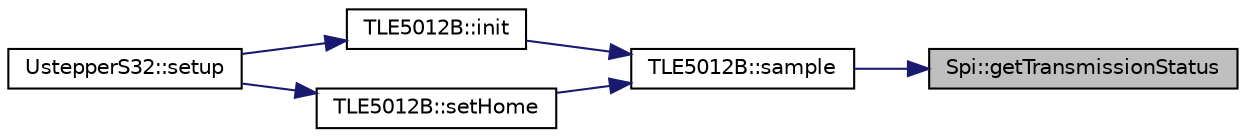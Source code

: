 digraph "Spi::getTransmissionStatus"
{
 // LATEX_PDF_SIZE
  edge [fontname="Helvetica",fontsize="10",labelfontname="Helvetica",labelfontsize="10"];
  node [fontname="Helvetica",fontsize="10",shape=record];
  rankdir="RL";
  Node1 [label="Spi::getTransmissionStatus",height=0.2,width=0.4,color="black", fillcolor="grey75", style="filled", fontcolor="black",tooltip=" "];
  Node1 -> Node2 [dir="back",color="midnightblue",fontsize="10",style="solid",fontname="Helvetica"];
  Node2 [label="TLE5012B::sample",height=0.2,width=0.4,color="black", fillcolor="white", style="filled",URL="$classTLE5012B.html#aa2fd38efe1afcbf9762864144a509344",tooltip=" "];
  Node2 -> Node3 [dir="back",color="midnightblue",fontsize="10",style="solid",fontname="Helvetica"];
  Node3 [label="TLE5012B::init",height=0.2,width=0.4,color="black", fillcolor="white", style="filled",URL="$classTLE5012B.html#a328bf23d2b7fdc7ce77b2c041ba4c661",tooltip=" "];
  Node3 -> Node4 [dir="back",color="midnightblue",fontsize="10",style="solid",fontname="Helvetica"];
  Node4 [label="UstepperS32::setup",height=0.2,width=0.4,color="black", fillcolor="white", style="filled",URL="$classUstepperS32.html#a9db3b9f02f66bb17424b3e114c851d37",tooltip="Initializes the different parts of the uStepper S object."];
  Node2 -> Node5 [dir="back",color="midnightblue",fontsize="10",style="solid",fontname="Helvetica"];
  Node5 [label="TLE5012B::setHome",height=0.2,width=0.4,color="black", fillcolor="white", style="filled",URL="$classTLE5012B.html#a96b932ad326cb5c284aac3b9cd6db92e",tooltip=" "];
  Node5 -> Node4 [dir="back",color="midnightblue",fontsize="10",style="solid",fontname="Helvetica"];
}
